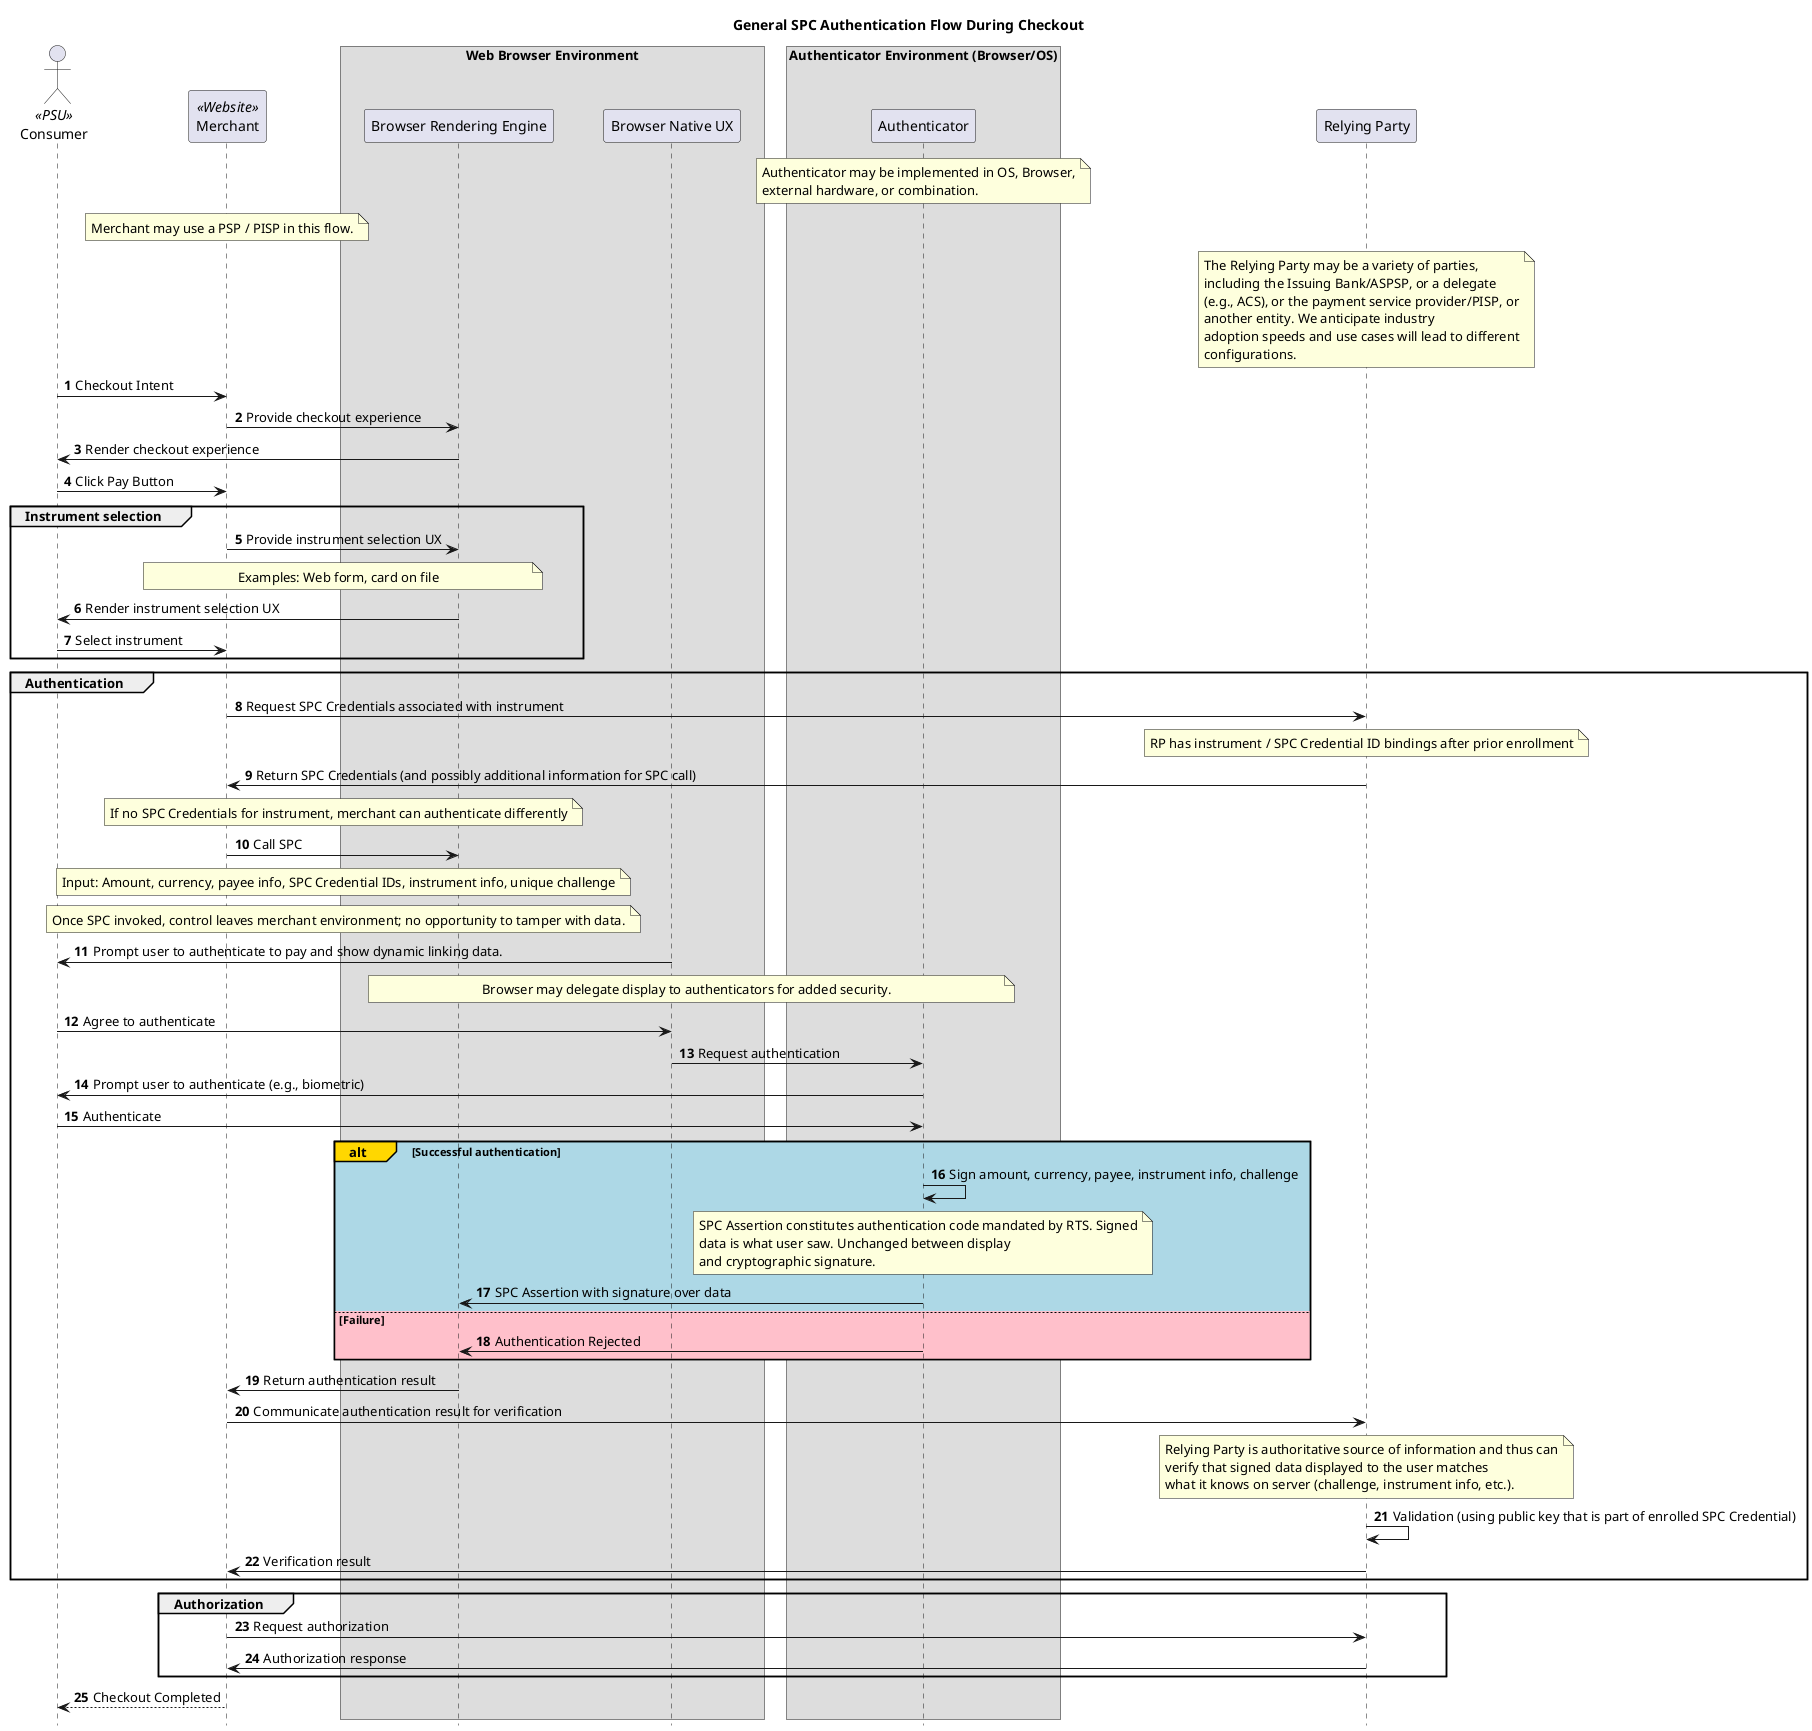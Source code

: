 @startuml

autonumber
hide footbox
skinparam ParticipantPadding 20
skinparam BoxPadding 10

title General SPC Authentication Flow During Checkout

actor Consumer as Consumer <<PSU>>
participant Merchant as Merchant <<Website>>

box "Web Browser Environment"
  participant "Browser Rendering Engine" as Browser
  participant "Browser Native UX" as Native
end box

box "Authenticator Environment (Browser/OS)"
  participant "Authenticator"
end box

participant "Relying Party" as RP

note over Authenticator
  Authenticator may be implemented in OS, Browser,
  external hardware, or combination.
end note

note over Merchant
  Merchant may use a PSP / PISP in this flow.
end note
note over RP
  The Relying Party may be a variety of parties,
  including the Issuing Bank/ASPSP, or a delegate
  (e.g., ACS), or the payment service provider/PISP, or
  another entity. We anticipate industry
  adoption speeds and use cases will lead to different
  configurations.
end note
Consumer->Merchant: Checkout Intent
Merchant->Browser: Provide checkout experience
Browser->Consumer: Render checkout experience
Consumer->Merchant: Click Pay Button
group Instrument selection
Merchant->Browser: Provide instrument selection UX
note over Merchant, Browser
  Examples: Web form, card on file
end note
Browser->Consumer: Render instrument selection UX
Consumer->Merchant: Select instrument
end group
group Authentication
Merchant->RP: Request SPC Credentials associated with instrument
note over RP
  RP has instrument / SPC Credential ID bindings after prior enrollment
end note
RP->Merchant: Return SPC Credentials (and possibly additional information for SPC call)
note over Merchant, Browser
  If no SPC Credentials for instrument, merchant can authenticate differently
end note
Merchant->Browser: Call SPC
note over Merchant, Browser
  Input: Amount, currency, payee info, SPC Credential IDs, instrument info, unique challenge
end note
note over Merchant, Browser
  Once SPC invoked, control leaves merchant environment; no opportunity to tamper with data.
end note
Native->Consumer: Prompt user to authenticate to pay and show dynamic linking data.
note over Browser, Authenticator
  Browser may delegate display to authenticators for added security.
end note
Consumer->Native: Agree to authenticate
Native->Authenticator: Request authentication
Authenticator->Consumer: Prompt user to authenticate (e.g., biometric)
Consumer->Authenticator: Authenticate
alt#Gold #LightBlue Successful authentication
    Authenticator->Authenticator: Sign amount, currency, payee, instrument info, challenge
    note over Authenticator
       SPC Assertion constitutes authentication code mandated by RTS. Signed
       data is what user saw. Unchanged between display
       and cryptographic signature.
    end note
    Authenticator -> Browser: SPC Assertion with signature over data
else #Pink Failure
    Authenticator -> Browser: Authentication Rejected
end
Browser->Merchant: Return authentication result
Merchant->RP: Communicate authentication result for verification
note over RP
  Relying Party is authoritative source of information and thus can
  verify that signed data displayed to the user matches
  what it knows on server (challenge, instrument info, etc.).
end note
RP->RP: Validation (using public key that is part of enrolled SPC Credential)
Merchant<-RP: Verification result
end group
group Authorization
Merchant->RP: Request authorization
RP->Merchant: Authorization response
end group
Merchant-->Consumer: Checkout Completed

@enduml

